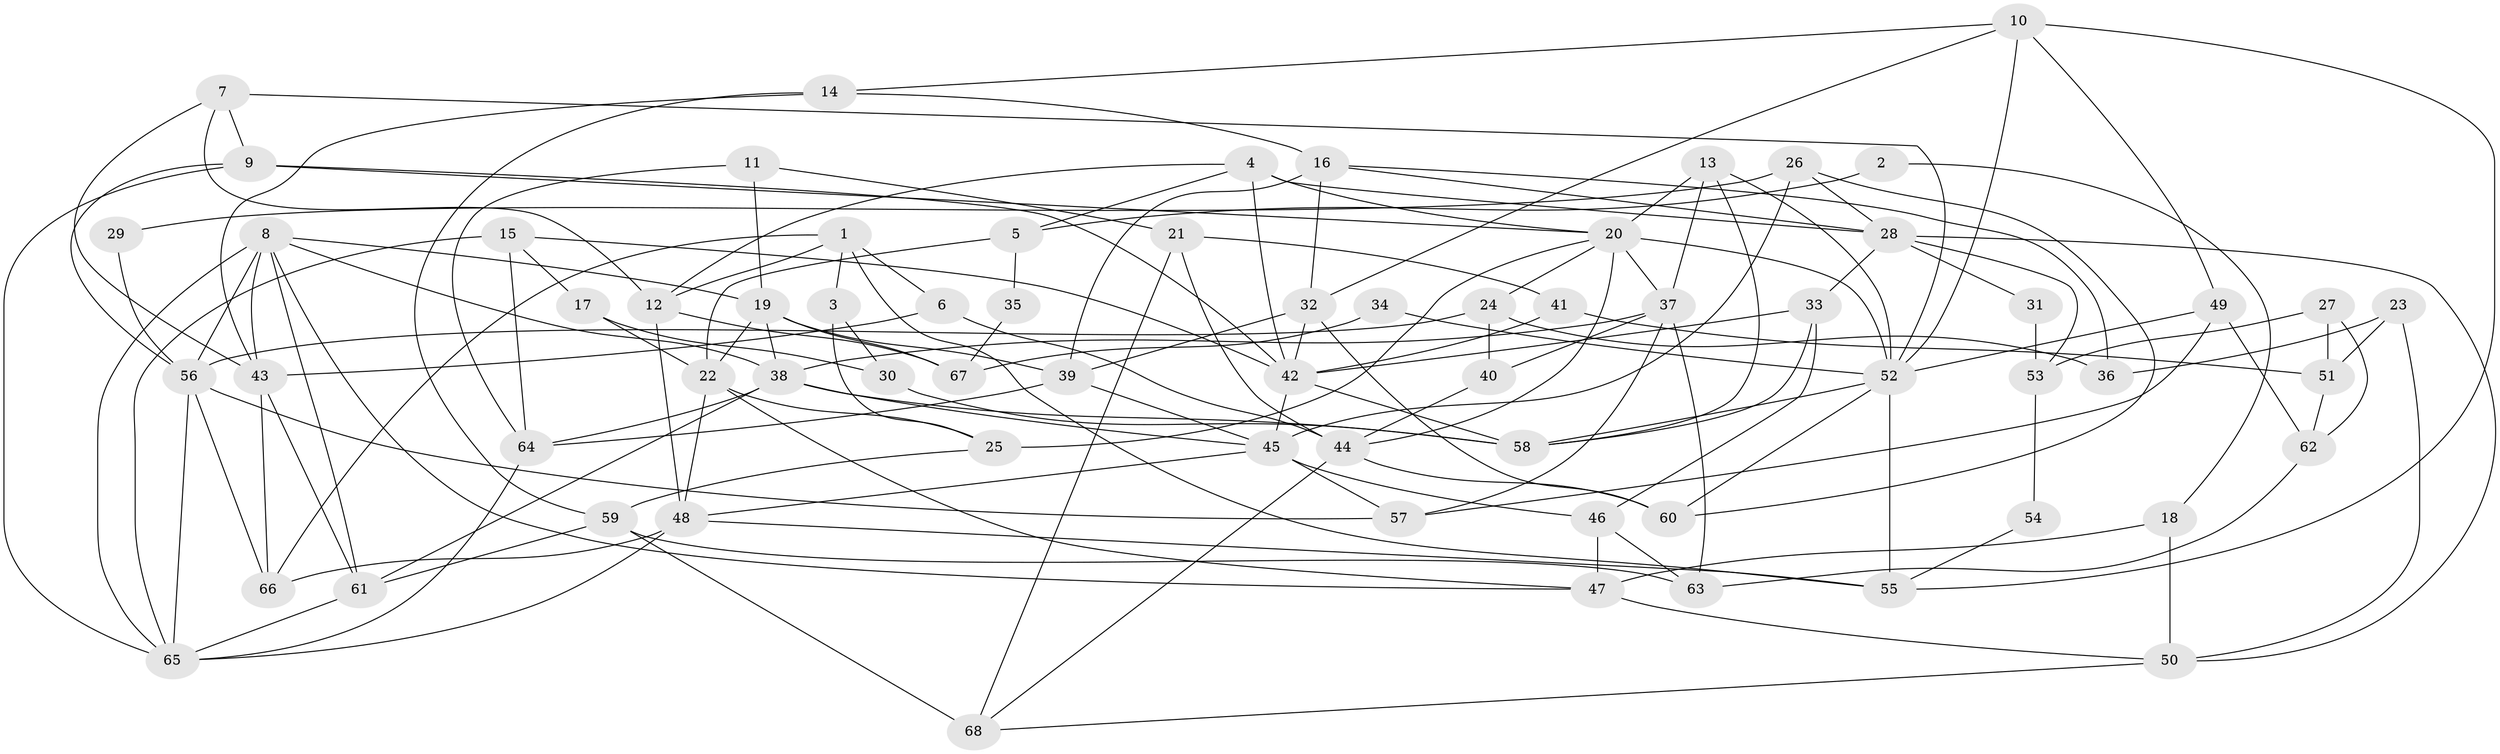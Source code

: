 // original degree distribution, {2: 0.07291666666666667, 5: 0.15625, 4: 0.3125, 6: 0.10416666666666667, 3: 0.3229166666666667, 7: 0.020833333333333332, 8: 0.010416666666666666}
// Generated by graph-tools (version 1.1) at 2025/37/03/04/25 23:37:05]
// undirected, 68 vertices, 154 edges
graph export_dot {
  node [color=gray90,style=filled];
  1;
  2;
  3;
  4;
  5;
  6;
  7;
  8;
  9;
  10;
  11;
  12;
  13;
  14;
  15;
  16;
  17;
  18;
  19;
  20;
  21;
  22;
  23;
  24;
  25;
  26;
  27;
  28;
  29;
  30;
  31;
  32;
  33;
  34;
  35;
  36;
  37;
  38;
  39;
  40;
  41;
  42;
  43;
  44;
  45;
  46;
  47;
  48;
  49;
  50;
  51;
  52;
  53;
  54;
  55;
  56;
  57;
  58;
  59;
  60;
  61;
  62;
  63;
  64;
  65;
  66;
  67;
  68;
  1 -- 3 [weight=1.0];
  1 -- 6 [weight=1.0];
  1 -- 12 [weight=1.0];
  1 -- 55 [weight=1.0];
  1 -- 66 [weight=1.0];
  2 -- 5 [weight=1.0];
  2 -- 18 [weight=1.0];
  3 -- 25 [weight=1.0];
  3 -- 30 [weight=1.0];
  4 -- 5 [weight=1.0];
  4 -- 12 [weight=1.0];
  4 -- 20 [weight=1.0];
  4 -- 28 [weight=1.0];
  4 -- 42 [weight=1.0];
  5 -- 22 [weight=1.0];
  5 -- 35 [weight=1.0];
  6 -- 43 [weight=1.0];
  6 -- 44 [weight=1.0];
  7 -- 9 [weight=1.0];
  7 -- 12 [weight=1.0];
  7 -- 43 [weight=1.0];
  7 -- 52 [weight=1.0];
  8 -- 19 [weight=1.0];
  8 -- 38 [weight=1.0];
  8 -- 43 [weight=1.0];
  8 -- 47 [weight=1.0];
  8 -- 56 [weight=1.0];
  8 -- 61 [weight=1.0];
  8 -- 65 [weight=1.0];
  9 -- 20 [weight=1.0];
  9 -- 42 [weight=1.0];
  9 -- 56 [weight=1.0];
  9 -- 65 [weight=1.0];
  10 -- 14 [weight=1.0];
  10 -- 32 [weight=1.0];
  10 -- 49 [weight=1.0];
  10 -- 52 [weight=1.0];
  10 -- 55 [weight=1.0];
  11 -- 19 [weight=1.0];
  11 -- 21 [weight=1.0];
  11 -- 64 [weight=1.0];
  12 -- 48 [weight=1.0];
  12 -- 67 [weight=1.0];
  13 -- 20 [weight=1.0];
  13 -- 37 [weight=1.0];
  13 -- 52 [weight=1.0];
  13 -- 58 [weight=1.0];
  14 -- 16 [weight=1.0];
  14 -- 43 [weight=1.0];
  14 -- 59 [weight=1.0];
  15 -- 17 [weight=1.0];
  15 -- 42 [weight=1.0];
  15 -- 64 [weight=1.0];
  15 -- 65 [weight=1.0];
  16 -- 28 [weight=1.0];
  16 -- 32 [weight=1.0];
  16 -- 36 [weight=1.0];
  16 -- 39 [weight=1.0];
  17 -- 22 [weight=1.0];
  17 -- 30 [weight=1.0];
  18 -- 47 [weight=1.0];
  18 -- 50 [weight=1.0];
  19 -- 22 [weight=2.0];
  19 -- 38 [weight=1.0];
  19 -- 39 [weight=1.0];
  19 -- 67 [weight=1.0];
  20 -- 24 [weight=1.0];
  20 -- 25 [weight=1.0];
  20 -- 37 [weight=1.0];
  20 -- 44 [weight=2.0];
  20 -- 52 [weight=1.0];
  21 -- 41 [weight=1.0];
  21 -- 44 [weight=1.0];
  21 -- 68 [weight=1.0];
  22 -- 25 [weight=1.0];
  22 -- 47 [weight=1.0];
  22 -- 48 [weight=1.0];
  23 -- 36 [weight=1.0];
  23 -- 50 [weight=1.0];
  23 -- 51 [weight=2.0];
  24 -- 36 [weight=1.0];
  24 -- 40 [weight=1.0];
  24 -- 56 [weight=2.0];
  25 -- 59 [weight=1.0];
  26 -- 28 [weight=1.0];
  26 -- 29 [weight=1.0];
  26 -- 45 [weight=1.0];
  26 -- 60 [weight=1.0];
  27 -- 51 [weight=2.0];
  27 -- 53 [weight=1.0];
  27 -- 62 [weight=1.0];
  28 -- 31 [weight=1.0];
  28 -- 33 [weight=1.0];
  28 -- 50 [weight=1.0];
  28 -- 53 [weight=1.0];
  29 -- 56 [weight=1.0];
  30 -- 58 [weight=1.0];
  31 -- 53 [weight=1.0];
  32 -- 39 [weight=2.0];
  32 -- 42 [weight=1.0];
  32 -- 60 [weight=1.0];
  33 -- 42 [weight=1.0];
  33 -- 46 [weight=1.0];
  33 -- 58 [weight=1.0];
  34 -- 52 [weight=2.0];
  34 -- 67 [weight=1.0];
  35 -- 67 [weight=1.0];
  37 -- 38 [weight=1.0];
  37 -- 40 [weight=1.0];
  37 -- 57 [weight=1.0];
  37 -- 63 [weight=1.0];
  38 -- 45 [weight=1.0];
  38 -- 58 [weight=1.0];
  38 -- 61 [weight=1.0];
  38 -- 64 [weight=1.0];
  39 -- 45 [weight=1.0];
  39 -- 64 [weight=1.0];
  40 -- 44 [weight=1.0];
  41 -- 42 [weight=1.0];
  41 -- 51 [weight=1.0];
  42 -- 45 [weight=1.0];
  42 -- 58 [weight=1.0];
  43 -- 61 [weight=1.0];
  43 -- 66 [weight=1.0];
  44 -- 60 [weight=1.0];
  44 -- 68 [weight=1.0];
  45 -- 46 [weight=1.0];
  45 -- 48 [weight=1.0];
  45 -- 57 [weight=1.0];
  46 -- 47 [weight=2.0];
  46 -- 63 [weight=1.0];
  47 -- 50 [weight=1.0];
  48 -- 55 [weight=1.0];
  48 -- 65 [weight=1.0];
  48 -- 66 [weight=1.0];
  49 -- 52 [weight=1.0];
  49 -- 57 [weight=1.0];
  49 -- 62 [weight=1.0];
  50 -- 68 [weight=1.0];
  51 -- 62 [weight=1.0];
  52 -- 55 [weight=1.0];
  52 -- 58 [weight=1.0];
  52 -- 60 [weight=1.0];
  53 -- 54 [weight=1.0];
  54 -- 55 [weight=1.0];
  56 -- 57 [weight=1.0];
  56 -- 65 [weight=1.0];
  56 -- 66 [weight=1.0];
  59 -- 61 [weight=1.0];
  59 -- 63 [weight=1.0];
  59 -- 68 [weight=1.0];
  61 -- 65 [weight=1.0];
  62 -- 63 [weight=1.0];
  64 -- 65 [weight=1.0];
}
